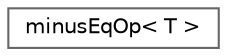 digraph "Graphical Class Hierarchy"
{
 // LATEX_PDF_SIZE
  bgcolor="transparent";
  edge [fontname=Helvetica,fontsize=10,labelfontname=Helvetica,labelfontsize=10];
  node [fontname=Helvetica,fontsize=10,shape=box,height=0.2,width=0.4];
  rankdir="LR";
  Node0 [id="Node000000",label="minusEqOp\< T \>",height=0.2,width=0.4,color="grey40", fillcolor="white", style="filled",URL="$structFoam_1_1minusEqOp.html",tooltip=" "];
}

